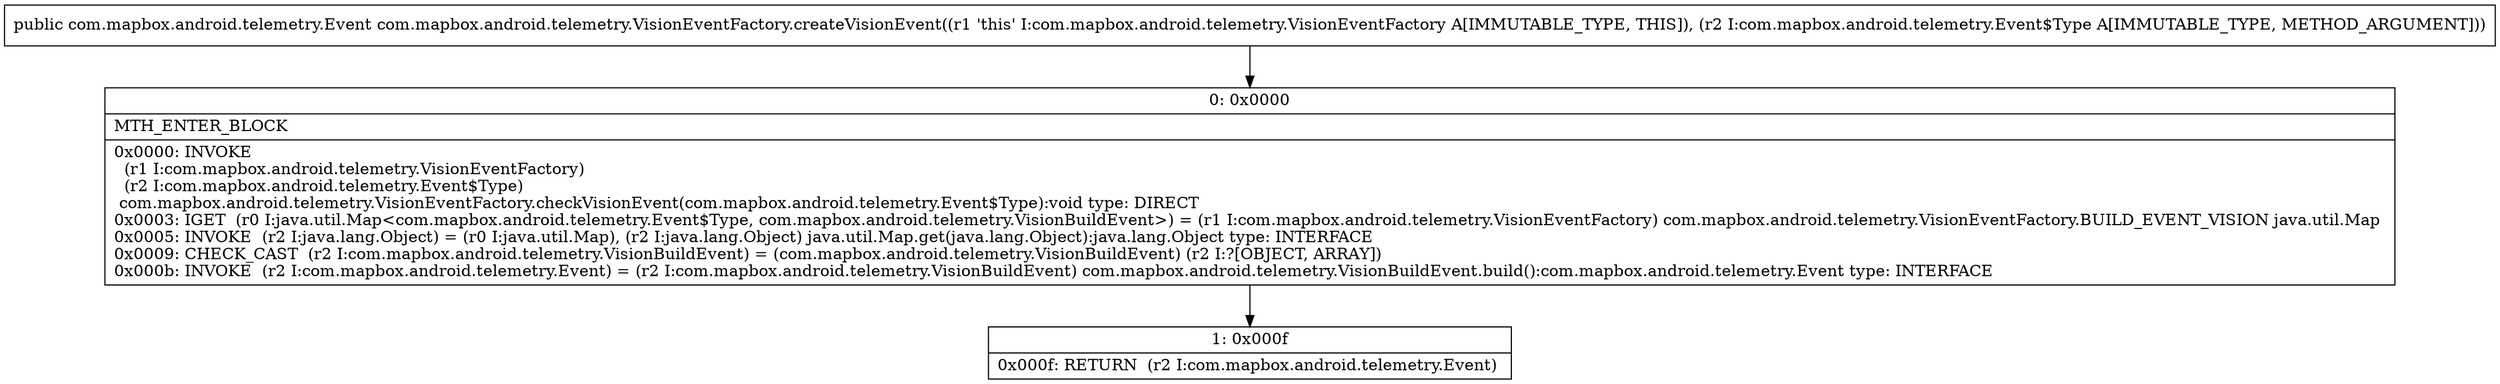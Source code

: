 digraph "CFG forcom.mapbox.android.telemetry.VisionEventFactory.createVisionEvent(Lcom\/mapbox\/android\/telemetry\/Event$Type;)Lcom\/mapbox\/android\/telemetry\/Event;" {
Node_0 [shape=record,label="{0\:\ 0x0000|MTH_ENTER_BLOCK\l|0x0000: INVOKE  \l  (r1 I:com.mapbox.android.telemetry.VisionEventFactory)\l  (r2 I:com.mapbox.android.telemetry.Event$Type)\l com.mapbox.android.telemetry.VisionEventFactory.checkVisionEvent(com.mapbox.android.telemetry.Event$Type):void type: DIRECT \l0x0003: IGET  (r0 I:java.util.Map\<com.mapbox.android.telemetry.Event$Type, com.mapbox.android.telemetry.VisionBuildEvent\>) = (r1 I:com.mapbox.android.telemetry.VisionEventFactory) com.mapbox.android.telemetry.VisionEventFactory.BUILD_EVENT_VISION java.util.Map \l0x0005: INVOKE  (r2 I:java.lang.Object) = (r0 I:java.util.Map), (r2 I:java.lang.Object) java.util.Map.get(java.lang.Object):java.lang.Object type: INTERFACE \l0x0009: CHECK_CAST  (r2 I:com.mapbox.android.telemetry.VisionBuildEvent) = (com.mapbox.android.telemetry.VisionBuildEvent) (r2 I:?[OBJECT, ARRAY]) \l0x000b: INVOKE  (r2 I:com.mapbox.android.telemetry.Event) = (r2 I:com.mapbox.android.telemetry.VisionBuildEvent) com.mapbox.android.telemetry.VisionBuildEvent.build():com.mapbox.android.telemetry.Event type: INTERFACE \l}"];
Node_1 [shape=record,label="{1\:\ 0x000f|0x000f: RETURN  (r2 I:com.mapbox.android.telemetry.Event) \l}"];
MethodNode[shape=record,label="{public com.mapbox.android.telemetry.Event com.mapbox.android.telemetry.VisionEventFactory.createVisionEvent((r1 'this' I:com.mapbox.android.telemetry.VisionEventFactory A[IMMUTABLE_TYPE, THIS]), (r2 I:com.mapbox.android.telemetry.Event$Type A[IMMUTABLE_TYPE, METHOD_ARGUMENT])) }"];
MethodNode -> Node_0;
Node_0 -> Node_1;
}

